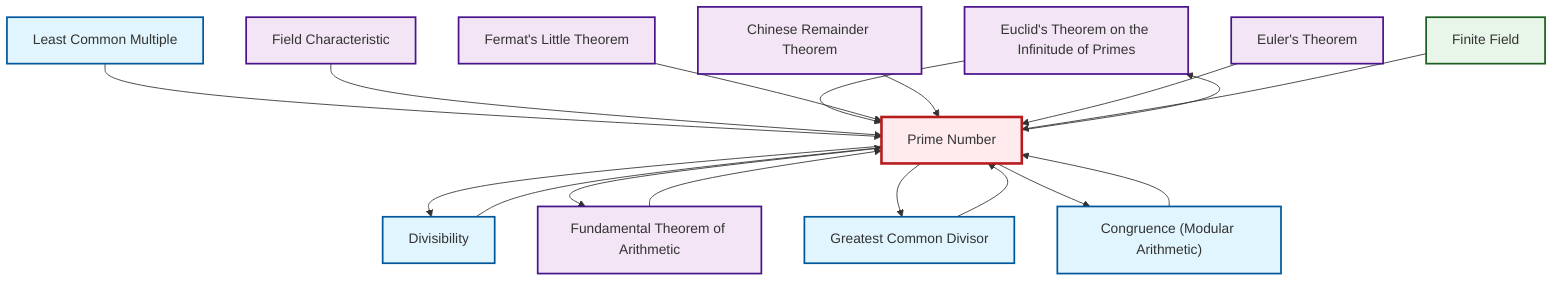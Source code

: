 graph TD
    classDef definition fill:#e1f5fe,stroke:#01579b,stroke-width:2px
    classDef theorem fill:#f3e5f5,stroke:#4a148c,stroke-width:2px
    classDef axiom fill:#fff3e0,stroke:#e65100,stroke-width:2px
    classDef example fill:#e8f5e9,stroke:#1b5e20,stroke-width:2px
    classDef current fill:#ffebee,stroke:#b71c1c,stroke-width:3px
    thm-euclid-infinitude-primes["Euclid's Theorem on the Infinitude of Primes"]:::theorem
    thm-euler["Euler's Theorem"]:::theorem
    thm-field-characteristic["Field Characteristic"]:::theorem
    def-prime["Prime Number"]:::definition
    def-congruence["Congruence (Modular Arithmetic)"]:::definition
    ex-finite-field["Finite Field"]:::example
    def-divisibility["Divisibility"]:::definition
    thm-fermat-little["Fermat's Little Theorem"]:::theorem
    def-gcd["Greatest Common Divisor"]:::definition
    def-lcm["Least Common Multiple"]:::definition
    thm-fundamental-arithmetic["Fundamental Theorem of Arithmetic"]:::theorem
    thm-chinese-remainder["Chinese Remainder Theorem"]:::theorem
    def-lcm --> def-prime
    def-prime --> def-divisibility
    def-prime --> thm-fundamental-arithmetic
    thm-field-characteristic --> def-prime
    def-gcd --> def-prime
    def-prime --> def-gcd
    thm-fundamental-arithmetic --> def-prime
    def-prime --> thm-euclid-infinitude-primes
    thm-euclid-infinitude-primes --> def-prime
    thm-fermat-little --> def-prime
    thm-chinese-remainder --> def-prime
    thm-euler --> def-prime
    ex-finite-field --> def-prime
    def-divisibility --> def-prime
    def-prime --> def-congruence
    def-congruence --> def-prime
    class def-prime current